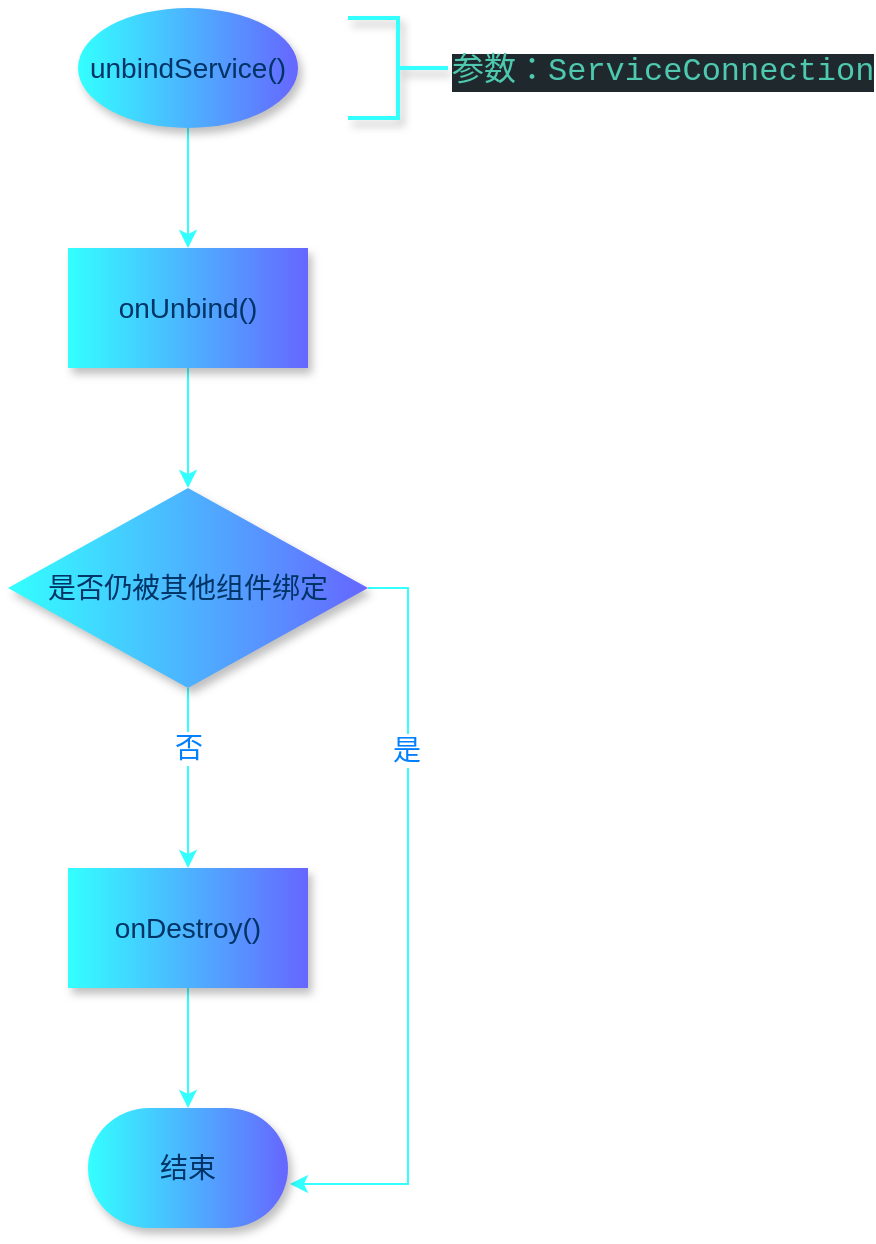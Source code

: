 <mxfile>
    <diagram id="O9DN8Ueb2aqdoFbTacXj" name="第 1 页">
        <mxGraphModel dx="1374" dy="790" grid="1" gridSize="10" guides="1" tooltips="1" connect="1" arrows="1" fold="1" page="1" pageScale="1" pageWidth="827" pageHeight="1169" math="0" shadow="0">
            <root>
                <mxCell id="0"/>
                <mxCell id="1" parent="0"/>
                <mxCell id="12" value="" style="edgeStyle=orthogonalEdgeStyle;rounded=0;orthogonalLoop=1;jettySize=auto;html=1;fontSize=14;fontColor=#003366;strokeColor=#33FFFF;" edge="1" parent="1" source="2" target="11">
                    <mxGeometry relative="1" as="geometry"/>
                </mxCell>
                <mxCell id="2" value="&lt;font&gt;unbindService()&lt;/font&gt;" style="strokeWidth=2;html=1;shape=mxgraph.flowchart.start_1;whiteSpace=wrap;fontSize=14;gradientColor=#6666FF;gradientDirection=east;fillColor=#33FFFF;strokeColor=none;fontColor=#003366;shadow=1;" parent="1" vertex="1">
                    <mxGeometry x="315" y="90" width="110" height="60" as="geometry"/>
                </mxCell>
                <mxCell id="8" value="" style="strokeWidth=2;html=1;shape=mxgraph.flowchart.annotation_2;align=left;labelPosition=right;pointerEvents=1;shadow=1;fontSize=14;fontColor=#003366;fillColor=#33FFFF;gradientColor=#6666FF;direction=west;strokeColor=#33FFFF;" vertex="1" parent="1">
                    <mxGeometry x="450" y="95" width="50" height="50" as="geometry"/>
                </mxCell>
                <mxCell id="10" value="&lt;pre style=&quot;background-color: #1f292d ; color: #a9b7c6 ; font-family: &amp;#34;courier new&amp;#34; , monospace ; font-size: 12.0pt&quot;&gt;&lt;span style=&quot;color: #4ec9b0&quot;&gt;参数：ServiceConnection&lt;/span&gt;&lt;/pre&gt;" style="text;whiteSpace=wrap;html=1;fontSize=14;fontColor=#003366;" vertex="1" parent="1">
                    <mxGeometry x="500" y="90" width="190" height="60" as="geometry"/>
                </mxCell>
                <mxCell id="14" value="" style="edgeStyle=orthogonalEdgeStyle;rounded=0;orthogonalLoop=1;jettySize=auto;html=1;fontSize=14;fontColor=#003366;strokeColor=#33FFFF;" edge="1" parent="1" source="11" target="13">
                    <mxGeometry relative="1" as="geometry"/>
                </mxCell>
                <mxCell id="11" value="onUnbind()" style="whiteSpace=wrap;html=1;shadow=1;fontSize=14;fontColor=#003366;strokeColor=none;strokeWidth=2;fillColor=#33FFFF;gradientColor=#6666FF;gradientDirection=east;" vertex="1" parent="1">
                    <mxGeometry x="310" y="210" width="120" height="60" as="geometry"/>
                </mxCell>
                <mxCell id="16" value="" style="edgeStyle=orthogonalEdgeStyle;rounded=0;orthogonalLoop=1;jettySize=auto;html=1;fontSize=14;fontColor=#003366;strokeColor=#33FFFF;" edge="1" parent="1" source="13" target="15">
                    <mxGeometry relative="1" as="geometry"/>
                </mxCell>
                <mxCell id="22" value="否" style="edgeLabel;html=1;align=center;verticalAlign=middle;resizable=0;points=[];fontSize=14;fontColor=#007FFF;" vertex="1" connectable="0" parent="16">
                    <mxGeometry x="-0.244" y="1" relative="1" as="geometry">
                        <mxPoint x="-1" y="-4" as="offset"/>
                    </mxGeometry>
                </mxCell>
                <mxCell id="20" style="edgeStyle=orthogonalEdgeStyle;rounded=0;orthogonalLoop=1;jettySize=auto;html=1;exitX=1;exitY=0.5;exitDx=0;exitDy=0;entryX=1.01;entryY=0.633;entryDx=0;entryDy=0;entryPerimeter=0;fontSize=14;fontColor=#007FFF;strokeColor=#33FFFF;" edge="1" parent="1" source="13" target="18">
                    <mxGeometry relative="1" as="geometry"/>
                </mxCell>
                <mxCell id="21" value="是" style="edgeLabel;html=1;align=center;verticalAlign=middle;resizable=0;points=[];fontSize=14;fontColor=#007FFF;" vertex="1" connectable="0" parent="20">
                    <mxGeometry x="-0.464" y="-1" relative="1" as="geometry">
                        <mxPoint as="offset"/>
                    </mxGeometry>
                </mxCell>
                <mxCell id="13" value="是否仍被其他组件绑定" style="rhombus;whiteSpace=wrap;html=1;shadow=1;fontSize=14;fontColor=#003366;strokeColor=none;strokeWidth=2;fillColor=#33FFFF;gradientColor=#6666FF;gradientDirection=east;" vertex="1" parent="1">
                    <mxGeometry x="280" y="330" width="180" height="100" as="geometry"/>
                </mxCell>
                <mxCell id="19" value="" style="edgeStyle=orthogonalEdgeStyle;rounded=0;orthogonalLoop=1;jettySize=auto;html=1;fontSize=14;fontColor=#007FFF;strokeColor=#33FFFF;" edge="1" parent="1" source="15" target="18">
                    <mxGeometry relative="1" as="geometry"/>
                </mxCell>
                <mxCell id="15" value="onDestroy()" style="whiteSpace=wrap;html=1;shadow=1;fontSize=14;fontColor=#003366;strokeColor=none;strokeWidth=2;fillColor=#33FFFF;gradientColor=#6666FF;gradientDirection=east;" vertex="1" parent="1">
                    <mxGeometry x="310" y="520" width="120" height="60" as="geometry"/>
                </mxCell>
                <mxCell id="18" value="结束" style="strokeWidth=2;html=1;shape=mxgraph.flowchart.terminator;whiteSpace=wrap;shadow=1;fontSize=14;fontColor=#003366;fillColor=#33FFFF;gradientColor=#6666FF;strokeColor=none;gradientDirection=east;" vertex="1" parent="1">
                    <mxGeometry x="320" y="640" width="100" height="60" as="geometry"/>
                </mxCell>
            </root>
        </mxGraphModel>
    </diagram>
    <diagram name="第 1 页" id="S7DKjPSIujGSLo2xYRyb">
        <mxGraphModel grid="1" gridSize="10" guides="1" tooltips="1" connect="1" arrows="1" page="1" fold="1" pageScale="1" pageWidth="827" pageHeight="1169" math="0" shadow="0">
            <root>
                <mxCell id="0"/>
                <mxCell id="1" parent="0"/>
                <mxCell id="4" value="" style="edgeStyle=orthogonalEdgeStyle;rounded=0;orthogonalLoop=1;jettySize=auto;html=1;fontSize=14;labelBackgroundColor=none;strokeColor=#66FFFF;" parent="1" source="2" target="3" edge="1">
                    <mxGeometry relative="1" as="geometry"/>
                </mxCell>
                <mxCell id="2" value="&lt;font style=&quot;font-size: 14px&quot;&gt;bindService()&lt;/font&gt;" style="strokeWidth=2;html=1;shape=mxgraph.flowchart.start_1;whiteSpace=wrap;fontSize=14;gradientDirection=east;fillColor=#00FFFF;sketch=0;shadow=1;fontColor=#003366;strokeColor=none;gradientColor=#6666FF;" parent="1" vertex="1">
                    <mxGeometry x="340" y="100" width="100" height="60" as="geometry"/>
                </mxCell>
                <mxCell id="6" value="" style="edgeStyle=orthogonalEdgeStyle;rounded=0;orthogonalLoop=1;jettySize=auto;html=1;fontSize=14;labelBackgroundColor=none;strokeColor=#66FFFF;" parent="1" source="3" target="5" edge="1">
                    <mxGeometry relative="1" as="geometry"/>
                </mxCell>
                <mxCell id="12" style="edgeStyle=orthogonalEdgeStyle;rounded=0;orthogonalLoop=1;jettySize=auto;html=1;fontSize=14;labelBackgroundColor=none;strokeColor=#66FFFF;entryX=1;entryY=0.5;entryDx=0;entryDy=0;" parent="1" source="3" target="23" edge="1">
                    <mxGeometry relative="1" as="geometry">
                        <Array as="points">
                            <mxPoint x="520" y="255"/>
                            <mxPoint x="520" y="518"/>
                        </Array>
                        <mxPoint x="450" y="430" as="targetPoint"/>
                    </mxGeometry>
                </mxCell>
                <mxCell id="20" value="否" style="edgeLabel;html=1;align=center;verticalAlign=middle;resizable=0;points=[];fontSize=14;fontColor=#3399FF;" parent="12" vertex="1" connectable="0">
                    <mxGeometry x="-0.595" y="3" relative="1" as="geometry">
                        <mxPoint x="-133" y="70" as="offset"/>
                    </mxGeometry>
                </mxCell>
                <mxCell id="21" value="是" style="edgeLabel;html=1;align=center;verticalAlign=middle;resizable=0;points=[];fontSize=14;fontColor=#3399FF;" parent="12" vertex="1" connectable="0">
                    <mxGeometry x="-0.605" y="3" relative="1" as="geometry">
                        <mxPoint x="-3" y="79" as="offset"/>
                    </mxGeometry>
                </mxCell>
                <mxCell id="3" value="Service 是否创建" style="rhombus;whiteSpace=wrap;html=1;fontSize=14;strokeWidth=2;shadow=0;fontColor=#003366;fillColor=#00FFFF;gradientDirection=east;sketch=0;strokeColor=none;gradientColor=#6666FF;" parent="1" vertex="1">
                    <mxGeometry x="312.5" y="200" width="155" height="110" as="geometry"/>
                </mxCell>
                <mxCell id="26" value="" style="edgeStyle=orthogonalEdgeStyle;rounded=0;orthogonalLoop=1;jettySize=auto;html=1;labelBackgroundColor=none;fontSize=14;strokeColor=#66FFFF;" parent="1" source="5" target="23" edge="1">
                    <mxGeometry relative="1" as="geometry"/>
                </mxCell>
                <mxCell id="5" value="onCreate()" style="whiteSpace=wrap;html=1;fontSize=14;strokeWidth=2;shadow=0;fontColor=#003366;fillColor=#00FFFF;gradientDirection=east;sketch=0;strokeColor=none;gradientColor=#6666FF;" parent="1" vertex="1">
                    <mxGeometry x="330" y="385" width="120" height="60" as="geometry"/>
                </mxCell>
                <mxCell id="16" value="结束" style="strokeWidth=2;html=1;shape=mxgraph.flowchart.terminator;whiteSpace=wrap;fontSize=14;shadow=0;fontColor=#003366;fillColor=#00FFFF;gradientDirection=east;sketch=0;gradientColor=#6666FF;strokeColor=none;" parent="1" vertex="1">
                    <mxGeometry x="340" y="600" width="100" height="60" as="geometry"/>
                </mxCell>
                <mxCell id="27" value="" style="edgeStyle=orthogonalEdgeStyle;rounded=0;orthogonalLoop=1;jettySize=auto;html=1;labelBackgroundColor=none;fontSize=14;strokeColor=#66FFFF;" parent="1" source="23" target="16" edge="1">
                    <mxGeometry relative="1" as="geometry"/>
                </mxCell>
                <mxCell id="23" value="onBind()" style="whiteSpace=wrap;html=1;absoluteArcSize=1;strokeWidth=2;shadow=0;fontSize=14;fontColor=#003366;strokeColor=none;fillColor=#00FFFF;gradientColor=#6666FF;gradientDirection=east;sketch=0;" parent="1" vertex="1">
                    <mxGeometry x="325" y="490" width="130" height="55" as="geometry"/>
                </mxCell>
            </root>
        </mxGraphModel>
    </diagram>
    <diagram name="第 2 页" id="cqrpyU3d327U4-dnJGpN">
        <mxGraphModel grid="1" gridSize="10" guides="1" tooltips="1" connect="1" arrows="1" page="1" fold="1" pageScale="1" pageWidth="827" pageHeight="1169" math="0" shadow="0">
            <root>
                <mxCell id="RKC_8sI3UlXpK45quB-Q-0"/>
                <mxCell id="RKC_8sI3UlXpK45quB-Q-1" parent="RKC_8sI3UlXpK45quB-Q-0"/>
            </root>
        </mxGraphModel>
    </diagram>
</mxfile>
